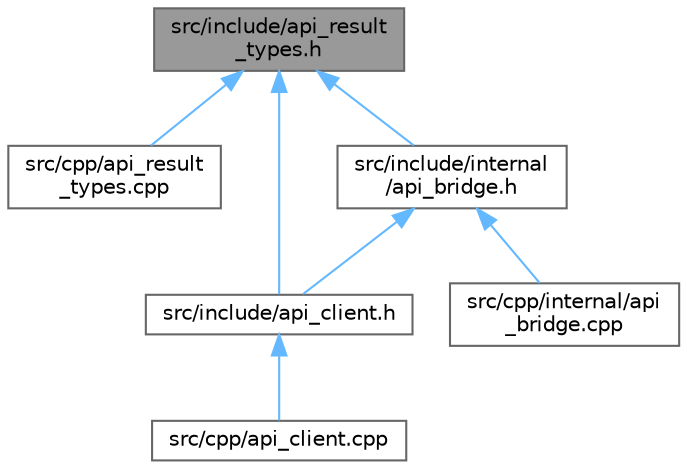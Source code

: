 digraph "src/include/api_result_types.h"
{
 // LATEX_PDF_SIZE
  bgcolor="transparent";
  edge [fontname=Helvetica,fontsize=10,labelfontname=Helvetica,labelfontsize=10];
  node [fontname=Helvetica,fontsize=10,shape=box,height=0.2,width=0.4];
  Node1 [label="src/include/api_result\l_types.h",height=0.2,width=0.4,color="gray40", fillcolor="grey60", style="filled", fontcolor="black",tooltip="Types which are used to return in api client."];
  Node1 -> Node2 [dir="back",color="steelblue1",style="solid"];
  Node2 [label="src/cpp/api_result\l_types.cpp",height=0.2,width=0.4,color="grey40", fillcolor="white", style="filled",URL="$api__result__types_8cpp.html",tooltip=" "];
  Node1 -> Node3 [dir="back",color="steelblue1",style="solid"];
  Node3 [label="src/include/api_client.h",height=0.2,width=0.4,color="grey40", fillcolor="white", style="filled",URL="$api__client_8h.html",tooltip=" "];
  Node3 -> Node4 [dir="back",color="steelblue1",style="solid"];
  Node4 [label="src/cpp/api_client.cpp",height=0.2,width=0.4,color="grey40", fillcolor="white", style="filled",URL="$api__client_8cpp.html",tooltip=" "];
  Node1 -> Node5 [dir="back",color="steelblue1",style="solid"];
  Node5 [label="src/include/internal\l/api_bridge.h",height=0.2,width=0.4,color="grey40", fillcolor="white", style="filled",URL="$api__bridge_8h.html",tooltip="APIclientとAPI一つ一つを結びつける。"];
  Node5 -> Node6 [dir="back",color="steelblue1",style="solid"];
  Node6 [label="src/cpp/internal/api\l_bridge.cpp",height=0.2,width=0.4,color="grey40", fillcolor="white", style="filled",URL="$api__bridge_8cpp.html",tooltip=" "];
  Node5 -> Node3 [dir="back",color="steelblue1",style="solid"];
}
